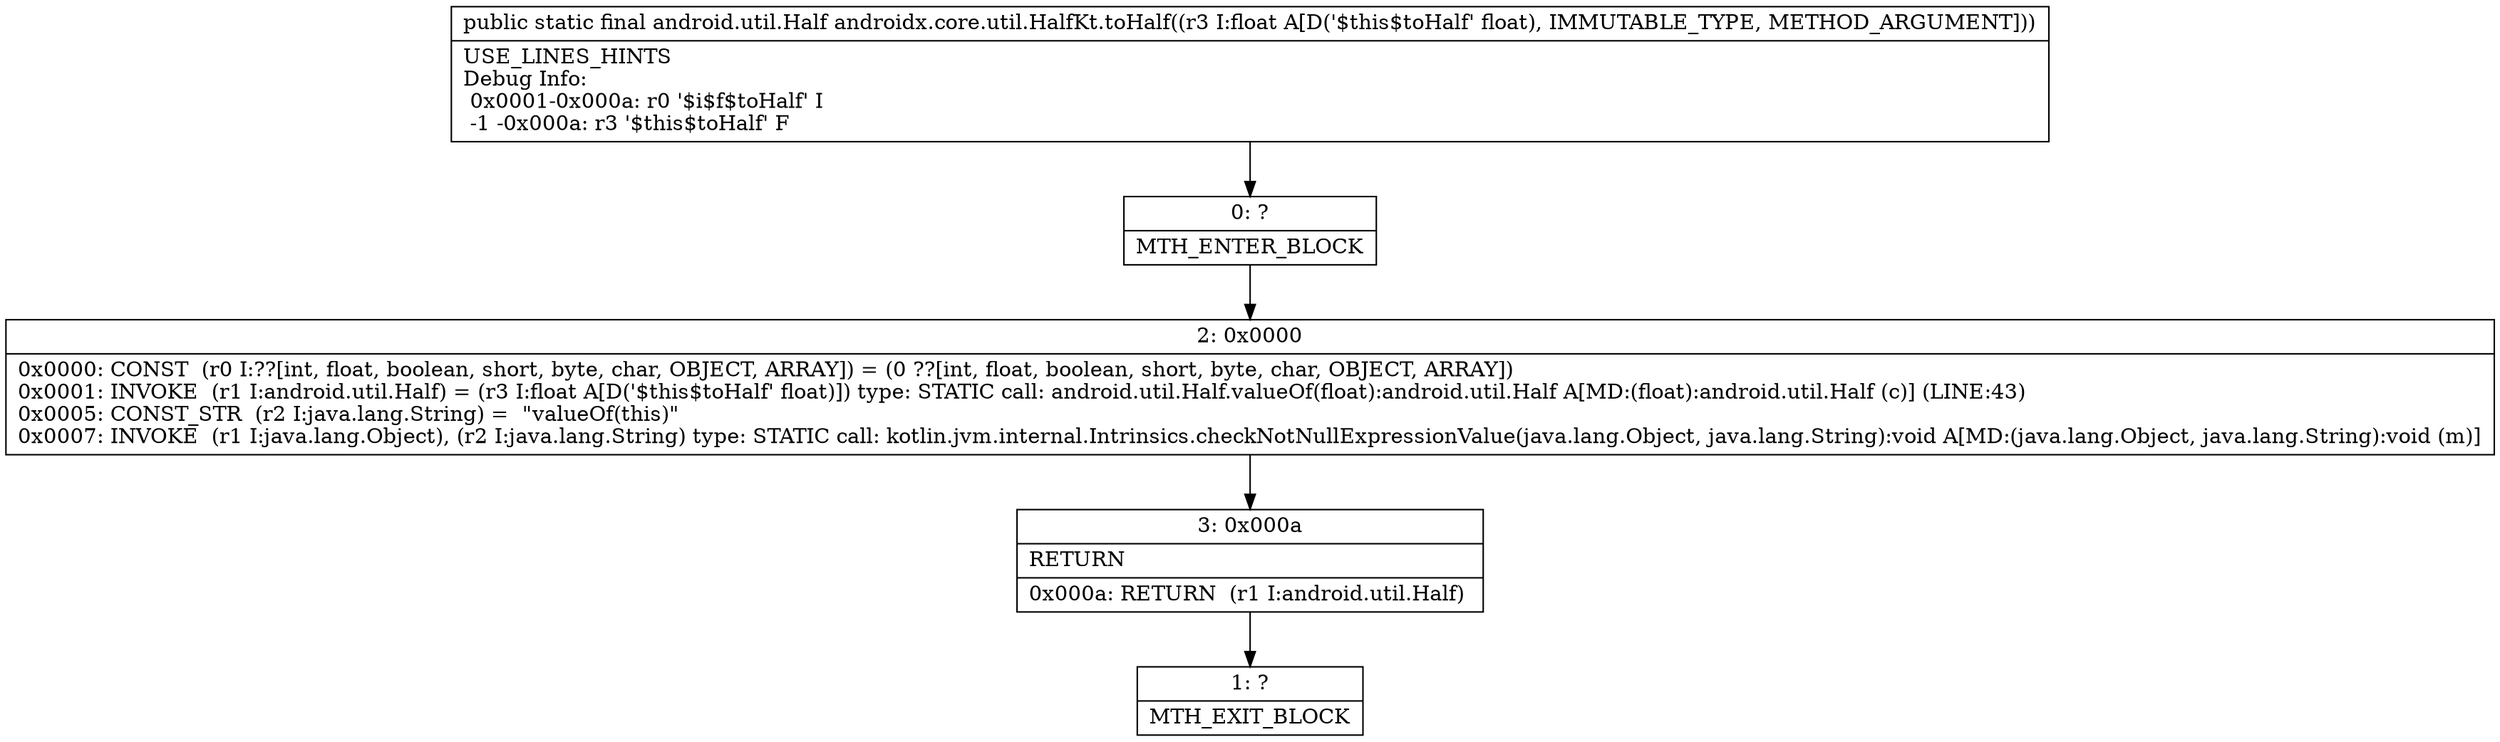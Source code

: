 digraph "CFG forandroidx.core.util.HalfKt.toHalf(F)Landroid\/util\/Half;" {
Node_0 [shape=record,label="{0\:\ ?|MTH_ENTER_BLOCK\l}"];
Node_2 [shape=record,label="{2\:\ 0x0000|0x0000: CONST  (r0 I:??[int, float, boolean, short, byte, char, OBJECT, ARRAY]) = (0 ??[int, float, boolean, short, byte, char, OBJECT, ARRAY]) \l0x0001: INVOKE  (r1 I:android.util.Half) = (r3 I:float A[D('$this$toHalf' float)]) type: STATIC call: android.util.Half.valueOf(float):android.util.Half A[MD:(float):android.util.Half (c)] (LINE:43)\l0x0005: CONST_STR  (r2 I:java.lang.String) =  \"valueOf(this)\" \l0x0007: INVOKE  (r1 I:java.lang.Object), (r2 I:java.lang.String) type: STATIC call: kotlin.jvm.internal.Intrinsics.checkNotNullExpressionValue(java.lang.Object, java.lang.String):void A[MD:(java.lang.Object, java.lang.String):void (m)]\l}"];
Node_3 [shape=record,label="{3\:\ 0x000a|RETURN\l|0x000a: RETURN  (r1 I:android.util.Half) \l}"];
Node_1 [shape=record,label="{1\:\ ?|MTH_EXIT_BLOCK\l}"];
MethodNode[shape=record,label="{public static final android.util.Half androidx.core.util.HalfKt.toHalf((r3 I:float A[D('$this$toHalf' float), IMMUTABLE_TYPE, METHOD_ARGUMENT]))  | USE_LINES_HINTS\lDebug Info:\l  0x0001\-0x000a: r0 '$i$f$toHalf' I\l  \-1 \-0x000a: r3 '$this$toHalf' F\l}"];
MethodNode -> Node_0;Node_0 -> Node_2;
Node_2 -> Node_3;
Node_3 -> Node_1;
}

